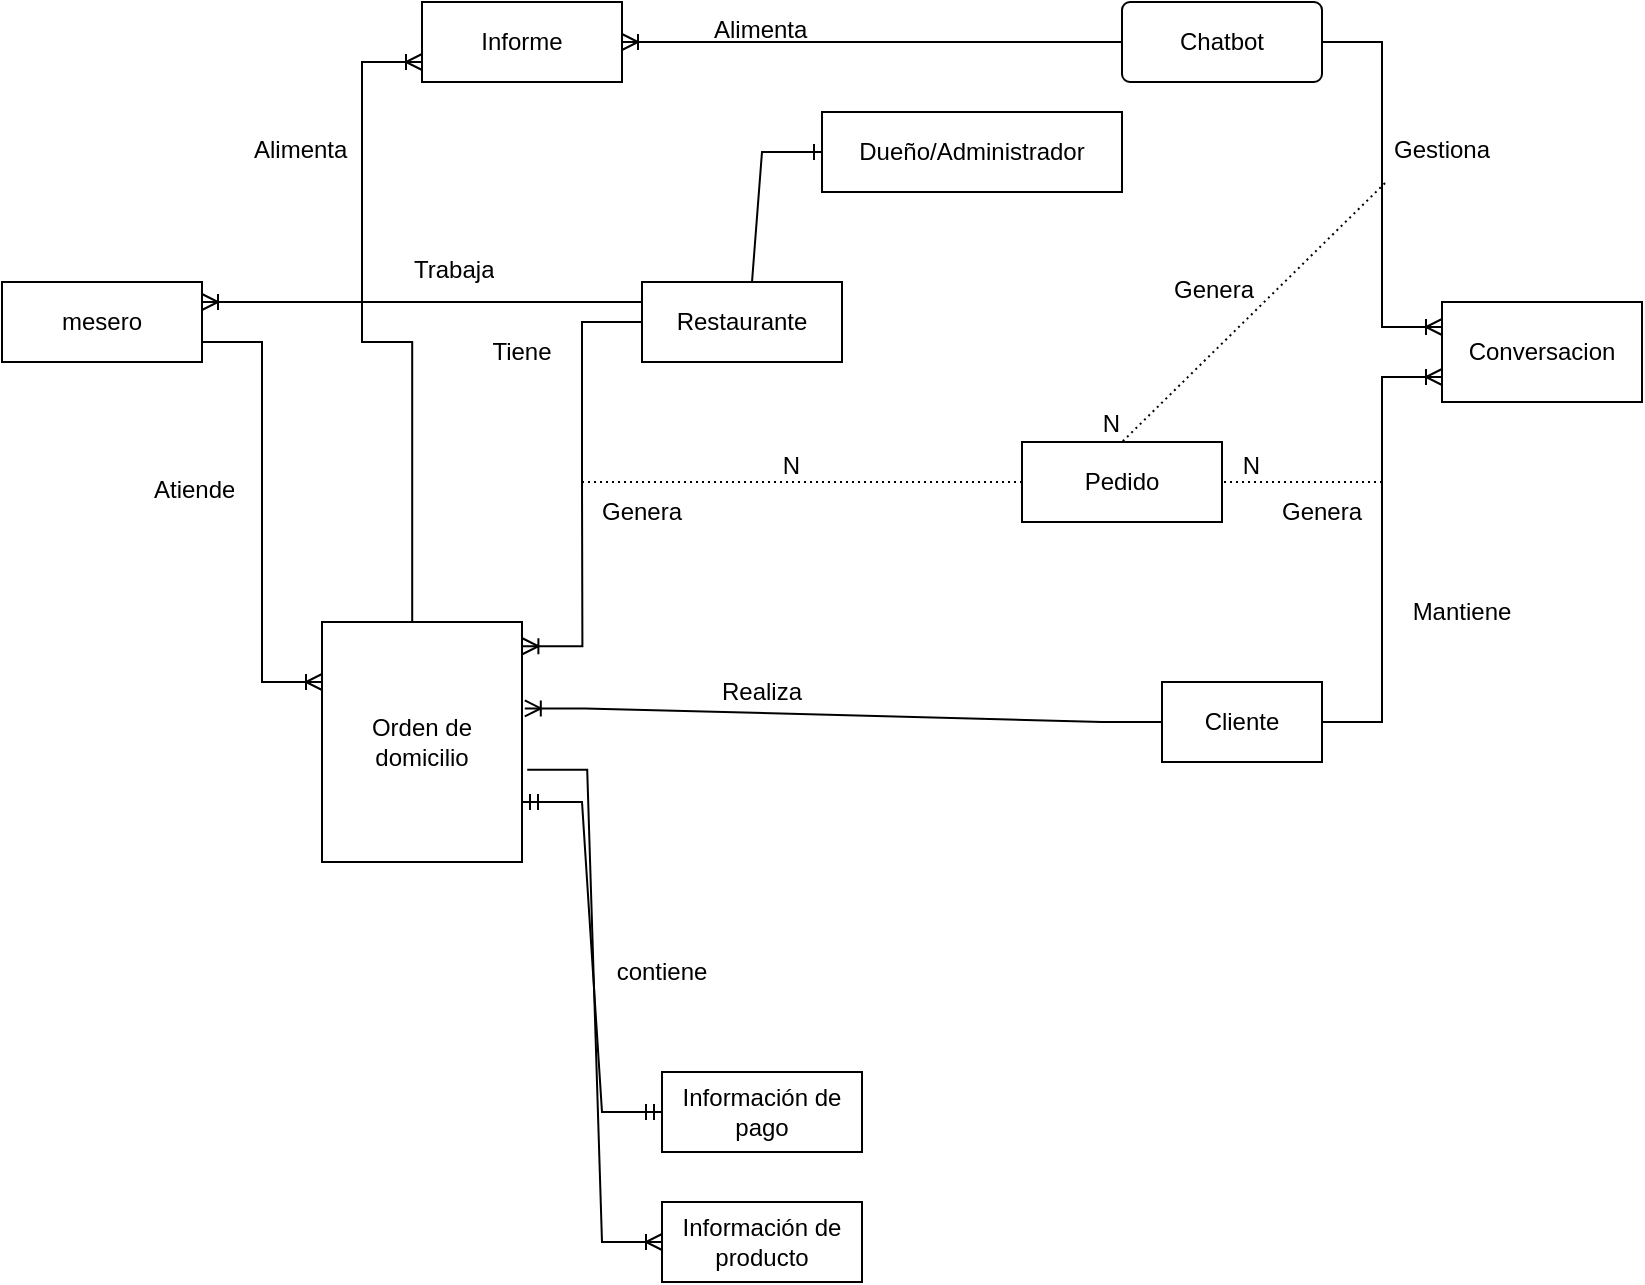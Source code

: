 <mxfile version="22.1.0" type="github">
  <diagram name="Page-1" id="46zKpc5MwutME09QcKsp">
    <mxGraphModel dx="1000" dy="509" grid="1" gridSize="10" guides="1" tooltips="1" connect="1" arrows="1" fold="1" page="1" pageScale="1" pageWidth="827" pageHeight="1169" math="0" shadow="0">
      <root>
        <mxCell id="0" />
        <mxCell id="1" parent="0" />
        <mxCell id="exaXLPSPSMZd6UP9JBsF-1" value="Cliente" style="whiteSpace=wrap;html=1;align=center;" vertex="1" parent="1">
          <mxGeometry x="630" y="350" width="80" height="40" as="geometry" />
        </mxCell>
        <mxCell id="exaXLPSPSMZd6UP9JBsF-2" value="Restaurante" style="whiteSpace=wrap;html=1;align=center;direction=west;" vertex="1" parent="1">
          <mxGeometry x="370" y="150" width="100" height="40" as="geometry" />
        </mxCell>
        <mxCell id="exaXLPSPSMZd6UP9JBsF-4" value="Pedido" style="whiteSpace=wrap;html=1;align=center;" vertex="1" parent="1">
          <mxGeometry x="560" y="230" width="100" height="40" as="geometry" />
        </mxCell>
        <mxCell id="exaXLPSPSMZd6UP9JBsF-9" value="Orden de domicilio" style="whiteSpace=wrap;html=1;align=center;" vertex="1" parent="1">
          <mxGeometry x="210" y="320" width="100" height="120" as="geometry" />
        </mxCell>
        <mxCell id="exaXLPSPSMZd6UP9JBsF-11" value="mesero&lt;br&gt;" style="whiteSpace=wrap;html=1;align=center;" vertex="1" parent="1">
          <mxGeometry x="50" y="150" width="100" height="40" as="geometry" />
        </mxCell>
        <mxCell id="exaXLPSPSMZd6UP9JBsF-19" value="" style="edgeStyle=entityRelationEdgeStyle;fontSize=12;html=1;endArrow=ERoneToMany;rounded=0;exitX=0;exitY=0.5;exitDx=0;exitDy=0;entryX=1.014;entryY=0.36;entryDx=0;entryDy=0;entryPerimeter=0;" edge="1" parent="1" source="exaXLPSPSMZd6UP9JBsF-1" target="exaXLPSPSMZd6UP9JBsF-9">
          <mxGeometry width="100" height="100" relative="1" as="geometry">
            <mxPoint x="670" y="500" as="sourcePoint" />
            <mxPoint x="570" y="600" as="targetPoint" />
          </mxGeometry>
        </mxCell>
        <mxCell id="exaXLPSPSMZd6UP9JBsF-20" value="" style="endArrow=none;html=1;rounded=0;dashed=1;dashPattern=1 2;entryX=1;entryY=0.5;entryDx=0;entryDy=0;exitX=1;exitY=0;exitDx=0;exitDy=0;" edge="1" parent="1" source="exaXLPSPSMZd6UP9JBsF-75">
          <mxGeometry relative="1" as="geometry">
            <mxPoint x="740" y="250" as="sourcePoint" />
            <mxPoint x="660" y="250" as="targetPoint" />
            <Array as="points" />
          </mxGeometry>
        </mxCell>
        <mxCell id="exaXLPSPSMZd6UP9JBsF-21" value="N" style="resizable=0;html=1;whiteSpace=wrap;align=right;verticalAlign=bottom;" connectable="0" vertex="1" parent="exaXLPSPSMZd6UP9JBsF-20">
          <mxGeometry x="1" relative="1" as="geometry">
            <mxPoint x="20" as="offset" />
          </mxGeometry>
        </mxCell>
        <mxCell id="exaXLPSPSMZd6UP9JBsF-23" value="Genera" style="text;html=1;strokeColor=none;fillColor=none;align=center;verticalAlign=middle;whiteSpace=wrap;rounded=0;" vertex="1" parent="1">
          <mxGeometry x="340" y="250" width="60" height="30" as="geometry" />
        </mxCell>
        <mxCell id="exaXLPSPSMZd6UP9JBsF-25" value="" style="edgeStyle=entityRelationEdgeStyle;fontSize=12;html=1;endArrow=ERoneToMany;rounded=0;entryX=0;entryY=0.5;entryDx=0;entryDy=0;exitX=1.026;exitY=0.616;exitDx=0;exitDy=0;exitPerimeter=0;" edge="1" parent="1" source="exaXLPSPSMZd6UP9JBsF-9" target="exaXLPSPSMZd6UP9JBsF-26">
          <mxGeometry width="100" height="100" relative="1" as="geometry">
            <mxPoint x="310" y="420" as="sourcePoint" />
            <mxPoint x="380" y="630" as="targetPoint" />
            <Array as="points">
              <mxPoint x="360" y="390" />
              <mxPoint x="300" y="380" />
              <mxPoint x="360" y="630" />
              <mxPoint x="360" y="582.5" />
              <mxPoint x="330" y="600" />
              <mxPoint x="370" y="562.5" />
              <mxPoint x="360" y="552.5" />
              <mxPoint x="380" y="572.5" />
              <mxPoint x="360" y="602.5" />
            </Array>
          </mxGeometry>
        </mxCell>
        <mxCell id="exaXLPSPSMZd6UP9JBsF-26" value="Información de producto" style="whiteSpace=wrap;html=1;align=center;" vertex="1" parent="1">
          <mxGeometry x="380" y="610" width="100" height="40" as="geometry" />
        </mxCell>
        <mxCell id="exaXLPSPSMZd6UP9JBsF-27" value="Información de pago" style="whiteSpace=wrap;html=1;align=center;" vertex="1" parent="1">
          <mxGeometry x="380" y="545" width="100" height="40" as="geometry" />
        </mxCell>
        <mxCell id="exaXLPSPSMZd6UP9JBsF-29" value="contiene" style="text;html=1;strokeColor=none;fillColor=none;align=center;verticalAlign=middle;whiteSpace=wrap;rounded=0;" vertex="1" parent="1">
          <mxGeometry x="350" y="480" width="60" height="30" as="geometry" />
        </mxCell>
        <mxCell id="exaXLPSPSMZd6UP9JBsF-35" value="" style="edgeStyle=entityRelationEdgeStyle;fontSize=12;html=1;endArrow=ERmandOne;startArrow=ERmandOne;rounded=0;exitX=0;exitY=0.5;exitDx=0;exitDy=0;entryX=1;entryY=0.75;entryDx=0;entryDy=0;" edge="1" parent="1" source="exaXLPSPSMZd6UP9JBsF-27" target="exaXLPSPSMZd6UP9JBsF-9">
          <mxGeometry width="100" height="100" relative="1" as="geometry">
            <mxPoint x="430" y="600" as="sourcePoint" />
            <mxPoint x="530" y="500" as="targetPoint" />
          </mxGeometry>
        </mxCell>
        <mxCell id="exaXLPSPSMZd6UP9JBsF-37" value="Conversacion" style="whiteSpace=wrap;html=1;align=center;" vertex="1" parent="1">
          <mxGeometry x="770" y="160" width="100" height="50" as="geometry" />
        </mxCell>
        <mxCell id="exaXLPSPSMZd6UP9JBsF-38" value="" style="edgeStyle=entityRelationEdgeStyle;fontSize=12;html=1;endArrow=ERoneToMany;rounded=0;exitX=1;exitY=0.5;exitDx=0;exitDy=0;entryX=0;entryY=0.75;entryDx=0;entryDy=0;" edge="1" parent="1" source="exaXLPSPSMZd6UP9JBsF-1" target="exaXLPSPSMZd6UP9JBsF-37">
          <mxGeometry width="100" height="100" relative="1" as="geometry">
            <mxPoint x="540" y="300" as="sourcePoint" />
            <mxPoint x="640" y="200" as="targetPoint" />
          </mxGeometry>
        </mxCell>
        <mxCell id="exaXLPSPSMZd6UP9JBsF-39" value="" style="edgeStyle=entityRelationEdgeStyle;fontSize=12;html=1;endArrow=ERoneToMany;rounded=0;exitX=1;exitY=0.5;exitDx=0;exitDy=0;entryX=1.002;entryY=0.101;entryDx=0;entryDy=0;entryPerimeter=0;" edge="1" parent="1" source="exaXLPSPSMZd6UP9JBsF-2" target="exaXLPSPSMZd6UP9JBsF-9">
          <mxGeometry width="100" height="100" relative="1" as="geometry">
            <mxPoint x="640" y="320" as="sourcePoint" />
            <mxPoint x="540" y="420" as="targetPoint" />
          </mxGeometry>
        </mxCell>
        <mxCell id="exaXLPSPSMZd6UP9JBsF-40" value="Tiene" style="text;html=1;strokeColor=none;fillColor=none;align=center;verticalAlign=middle;whiteSpace=wrap;rounded=0;" vertex="1" parent="1">
          <mxGeometry x="280" y="170" width="60" height="30" as="geometry" />
        </mxCell>
        <mxCell id="exaXLPSPSMZd6UP9JBsF-41" value="Mantiene" style="text;html=1;strokeColor=none;fillColor=none;align=center;verticalAlign=middle;whiteSpace=wrap;rounded=0;" vertex="1" parent="1">
          <mxGeometry x="750" y="300" width="60" height="30" as="geometry" />
        </mxCell>
        <mxCell id="exaXLPSPSMZd6UP9JBsF-42" value="Realiza" style="text;html=1;strokeColor=none;fillColor=none;align=center;verticalAlign=middle;whiteSpace=wrap;rounded=0;" vertex="1" parent="1">
          <mxGeometry x="400" y="340" width="60" height="30" as="geometry" />
        </mxCell>
        <mxCell id="exaXLPSPSMZd6UP9JBsF-72" value="" style="endArrow=none;html=1;rounded=0;dashed=1;dashPattern=1 2;exitX=0;exitY=0.5;exitDx=0;exitDy=0;entryX=0;entryY=0;entryDx=0;entryDy=0;" edge="1" parent="1" source="exaXLPSPSMZd6UP9JBsF-4" target="exaXLPSPSMZd6UP9JBsF-23">
          <mxGeometry relative="1" as="geometry">
            <mxPoint x="510" y="260" as="sourcePoint" />
            <mxPoint x="340" y="250" as="targetPoint" />
          </mxGeometry>
        </mxCell>
        <mxCell id="exaXLPSPSMZd6UP9JBsF-73" value="N" style="resizable=0;html=1;whiteSpace=wrap;align=right;verticalAlign=bottom;" connectable="0" vertex="1" parent="exaXLPSPSMZd6UP9JBsF-72">
          <mxGeometry x="1" relative="1" as="geometry">
            <mxPoint x="110" as="offset" />
          </mxGeometry>
        </mxCell>
        <mxCell id="exaXLPSPSMZd6UP9JBsF-75" value="Genera" style="text;html=1;strokeColor=none;fillColor=none;align=center;verticalAlign=middle;whiteSpace=wrap;rounded=0;" vertex="1" parent="1">
          <mxGeometry x="680" y="250" width="60" height="30" as="geometry" />
        </mxCell>
        <mxCell id="exaXLPSPSMZd6UP9JBsF-76" value="" style="edgeStyle=entityRelationEdgeStyle;fontSize=12;html=1;endArrow=ERoneToMany;rounded=0;exitX=1;exitY=0.75;exitDx=0;exitDy=0;entryX=1;entryY=0.25;entryDx=0;entryDy=0;" edge="1" parent="1" source="exaXLPSPSMZd6UP9JBsF-2" target="exaXLPSPSMZd6UP9JBsF-11">
          <mxGeometry width="100" height="100" relative="1" as="geometry">
            <mxPoint x="330" y="270" as="sourcePoint" />
            <mxPoint x="430" y="170" as="targetPoint" />
          </mxGeometry>
        </mxCell>
        <mxCell id="exaXLPSPSMZd6UP9JBsF-77" value="Trabaja" style="text;strokeColor=none;fillColor=none;spacingLeft=4;spacingRight=4;overflow=hidden;rotatable=0;points=[[0,0.5],[1,0.5]];portConstraint=eastwest;fontSize=12;whiteSpace=wrap;html=1;" vertex="1" parent="1">
          <mxGeometry x="250" y="130" width="50" height="30" as="geometry" />
        </mxCell>
        <mxCell id="exaXLPSPSMZd6UP9JBsF-78" value="" style="edgeStyle=entityRelationEdgeStyle;fontSize=12;html=1;endArrow=ERoneToMany;rounded=0;exitX=1;exitY=0.75;exitDx=0;exitDy=0;entryX=0;entryY=0.25;entryDx=0;entryDy=0;" edge="1" parent="1" source="exaXLPSPSMZd6UP9JBsF-11" target="exaXLPSPSMZd6UP9JBsF-9">
          <mxGeometry width="100" height="100" relative="1" as="geometry">
            <mxPoint x="330" y="270" as="sourcePoint" />
            <mxPoint x="430" y="170" as="targetPoint" />
          </mxGeometry>
        </mxCell>
        <mxCell id="exaXLPSPSMZd6UP9JBsF-79" value="Atiende" style="text;strokeColor=none;fillColor=none;spacingLeft=4;spacingRight=4;overflow=hidden;rotatable=0;points=[[0,0.5],[1,0.5]];portConstraint=eastwest;fontSize=12;whiteSpace=wrap;html=1;" vertex="1" parent="1">
          <mxGeometry x="120" y="240" width="50" height="30" as="geometry" />
        </mxCell>
        <mxCell id="exaXLPSPSMZd6UP9JBsF-80" value="Chatbot" style="rounded=1;arcSize=10;whiteSpace=wrap;html=1;align=center;" vertex="1" parent="1">
          <mxGeometry x="610" y="10" width="100" height="40" as="geometry" />
        </mxCell>
        <mxCell id="exaXLPSPSMZd6UP9JBsF-81" value="" style="edgeStyle=entityRelationEdgeStyle;fontSize=12;html=1;endArrow=ERoneToMany;rounded=0;exitX=1;exitY=0.5;exitDx=0;exitDy=0;entryX=0;entryY=0.25;entryDx=0;entryDy=0;" edge="1" parent="1" source="exaXLPSPSMZd6UP9JBsF-80" target="exaXLPSPSMZd6UP9JBsF-37">
          <mxGeometry width="100" height="100" relative="1" as="geometry">
            <mxPoint x="440" y="170" as="sourcePoint" />
            <mxPoint x="540" y="70" as="targetPoint" />
          </mxGeometry>
        </mxCell>
        <mxCell id="exaXLPSPSMZd6UP9JBsF-82" value="Gestiona" style="text;strokeColor=none;fillColor=none;spacingLeft=4;spacingRight=4;overflow=hidden;rotatable=0;points=[[0,0.5],[1,0.5]];portConstraint=eastwest;fontSize=12;whiteSpace=wrap;html=1;" vertex="1" parent="1">
          <mxGeometry x="740" y="70" width="66" height="30" as="geometry" />
        </mxCell>
        <mxCell id="exaXLPSPSMZd6UP9JBsF-83" value="" style="endArrow=none;html=1;rounded=0;dashed=1;dashPattern=1 2;exitX=0.023;exitY=1.017;exitDx=0;exitDy=0;exitPerimeter=0;entryX=0.5;entryY=0;entryDx=0;entryDy=0;" edge="1" parent="1" source="exaXLPSPSMZd6UP9JBsF-82">
          <mxGeometry relative="1" as="geometry">
            <mxPoint x="410" y="220" as="sourcePoint" />
            <mxPoint x="610" y="230" as="targetPoint" />
          </mxGeometry>
        </mxCell>
        <mxCell id="exaXLPSPSMZd6UP9JBsF-84" value="N" style="resizable=0;html=1;whiteSpace=wrap;align=right;verticalAlign=bottom;" connectable="0" vertex="1" parent="exaXLPSPSMZd6UP9JBsF-83">
          <mxGeometry x="1" relative="1" as="geometry" />
        </mxCell>
        <mxCell id="exaXLPSPSMZd6UP9JBsF-85" value="Genera&lt;br&gt;" style="text;strokeColor=none;fillColor=none;spacingLeft=4;spacingRight=4;overflow=hidden;rotatable=0;points=[[0,0.5],[1,0.5]];portConstraint=eastwest;fontSize=12;whiteSpace=wrap;html=1;" vertex="1" parent="1">
          <mxGeometry x="630" y="140" width="60" height="30" as="geometry" />
        </mxCell>
        <mxCell id="exaXLPSPSMZd6UP9JBsF-86" value="Informe" style="whiteSpace=wrap;html=1;align=center;" vertex="1" parent="1">
          <mxGeometry x="260" y="10" width="100" height="40" as="geometry" />
        </mxCell>
        <mxCell id="exaXLPSPSMZd6UP9JBsF-87" value="" style="edgeStyle=entityRelationEdgeStyle;fontSize=12;html=1;endArrow=ERoneToMany;rounded=0;exitX=0;exitY=0.5;exitDx=0;exitDy=0;entryX=1;entryY=0.5;entryDx=0;entryDy=0;" edge="1" parent="1" source="exaXLPSPSMZd6UP9JBsF-80" target="exaXLPSPSMZd6UP9JBsF-86">
          <mxGeometry width="100" height="100" relative="1" as="geometry">
            <mxPoint x="430" y="-20" as="sourcePoint" />
            <mxPoint x="330" y="80" as="targetPoint" />
          </mxGeometry>
        </mxCell>
        <mxCell id="exaXLPSPSMZd6UP9JBsF-88" value="Alimenta" style="text;strokeColor=none;fillColor=none;spacingLeft=4;spacingRight=4;overflow=hidden;rotatable=0;points=[[0,0.5],[1,0.5]];portConstraint=eastwest;fontSize=12;whiteSpace=wrap;html=1;" vertex="1" parent="1">
          <mxGeometry x="400" y="10" width="60" height="30" as="geometry" />
        </mxCell>
        <mxCell id="exaXLPSPSMZd6UP9JBsF-93" value="" style="edgeStyle=entityRelationEdgeStyle;fontSize=12;html=1;endArrow=ERoneToMany;rounded=0;entryX=0;entryY=0.75;entryDx=0;entryDy=0;exitX=0.151;exitY=0;exitDx=0;exitDy=0;exitPerimeter=0;" edge="1" parent="1" source="exaXLPSPSMZd6UP9JBsF-9" target="exaXLPSPSMZd6UP9JBsF-86">
          <mxGeometry width="100" height="100" relative="1" as="geometry">
            <mxPoint x="260" y="320" as="sourcePoint" />
            <mxPoint x="200" y="100" as="targetPoint" />
          </mxGeometry>
        </mxCell>
        <mxCell id="exaXLPSPSMZd6UP9JBsF-94" value="Alimenta" style="text;strokeColor=none;fillColor=none;spacingLeft=4;spacingRight=4;overflow=hidden;rotatable=0;points=[[0,0.5],[1,0.5]];portConstraint=eastwest;fontSize=12;whiteSpace=wrap;html=1;" vertex="1" parent="1">
          <mxGeometry x="170" y="70" width="60" height="30" as="geometry" />
        </mxCell>
        <mxCell id="exaXLPSPSMZd6UP9JBsF-95" value="Dueño/Administrador&lt;br&gt;" style="whiteSpace=wrap;html=1;align=center;" vertex="1" parent="1">
          <mxGeometry x="460" y="65" width="150" height="40" as="geometry" />
        </mxCell>
        <mxCell id="exaXLPSPSMZd6UP9JBsF-96" value="" style="edgeStyle=entityRelationEdgeStyle;fontSize=12;html=1;endArrow=ERone;endFill=1;rounded=0;exitX=0.75;exitY=1;exitDx=0;exitDy=0;entryX=0;entryY=0.5;entryDx=0;entryDy=0;" edge="1" parent="1" source="exaXLPSPSMZd6UP9JBsF-2" target="exaXLPSPSMZd6UP9JBsF-95">
          <mxGeometry width="100" height="100" relative="1" as="geometry">
            <mxPoint x="400" y="155" as="sourcePoint" />
            <mxPoint x="360" y="70" as="targetPoint" />
            <Array as="points">
              <mxPoint x="310" y="115" />
            </Array>
          </mxGeometry>
        </mxCell>
      </root>
    </mxGraphModel>
  </diagram>
</mxfile>
